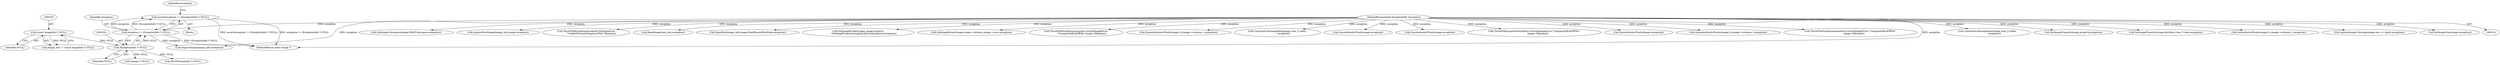 digraph "0_ImageMagick_5511ef530576ed18fd636baa3bb4eda3d667665d@API" {
"1000220" [label="(Call,assert(exception != (ExceptionInfo *) NULL))"];
"1000221" [label="(Call,exception != (ExceptionInfo *) NULL)"];
"1000143" [label="(MethodParameterIn,ExceptionInfo *exception)"];
"1000223" [label="(Call,(ExceptionInfo *) NULL)"];
"1000196" [label="(Call,(const ImageInfo *) NULL)"];
"1004500" [label="(Call,SetImageColorspace(image,GRAYColorspace,exception))"];
"1004548" [label="(Call,AcquireNextImage(image_info,image,exception))"];
"1000221" [label="(Call,exception != (ExceptionInfo *) NULL)"];
"1000143" [label="(MethodParameterIn,ExceptionInfo *exception)"];
"1002539" [label="(Call,ThrowFileException(exception,FileOpenError,\n              \"UnableToCreateTemporaryFile\",filename))"];
"1002604" [label="(Call,ReadImage(read_info,exception))"];
"1000239" [label="(Call,OpenBlob(image_info,image,ReadBinaryBlobMode,exception))"];
"1000229" [label="(Identifier,exception)"];
"1002629" [label="(Call,SetImageProperty(jpeg_image,property,\n                GetImageProperty(image,property,exception),exception))"];
"1002892" [label="(Call,SetImageExtent(image,image->columns,image->rows,exception))"];
"1002561" [label="(Call,ThrowFileException(exception,CorruptImageError,\n                \"UnexpectedEndOfFile\",image->filename))"];
"1004007" [label="(Call,QueueAuthenticPixels(image,0,y,image->columns,1,exception))"];
"1004677" [label="(MethodReturn,static Image *)"];
"1003747" [label="(Call,ConstrainColormapIndex(image,(size_t) index,\n                  exception))"];
"1000144" [label="(Block,)"];
"1000196" [label="(Call,(const ImageInfo *) NULL)"];
"1003955" [label="(Call,SyncAuthenticPixels(image,exception))"];
"1000234" [label="(Call,AcquireImage(image_info,exception))"];
"1003421" [label="(Call,SyncAuthenticPixels(image,exception))"];
"1000225" [label="(Identifier,NULL)"];
"1000220" [label="(Call,assert(exception != (ExceptionInfo *) NULL))"];
"1000198" [label="(Identifier,NULL)"];
"1004510" [label="(Call,ThrowFileException(exception,CorruptImageError,\"UnexpectedEndOfFile\",\n          image->filename))"];
"1004462" [label="(Call,SyncAuthenticPixels(image,exception))"];
"1003520" [label="(Call,QueueAuthenticPixels(image,0,y,image->columns,1,exception))"];
"1002263" [label="(Call,ThrowFileException(exception,CorruptImageError,\"UnexpectedEndOfFile\",\n          image->filename))"];
"1000194" [label="(Call,image_info != (const ImageInfo *) NULL)"];
"1000222" [label="(Identifier,exception)"];
"1000223" [label="(Call,(ExceptionInfo *) NULL)"];
"1004235" [label="(Call,ConstrainColormapIndex(image,(size_t) index,\n                    exception))"];
"1002632" [label="(Call,GetImageProperty(image,property,exception))"];
"1000254" [label="(Call,(Image *) NULL)"];
"1002135" [label="(Call,SetImageProperty(image,attribute,(char *) data,exception))"];
"1003330" [label="(Call,GetAuthenticPixels(image,0,y,image->columns,1,exception))"];
"1002939" [label="(Call,AcquireImageColormap(image,one << depth,exception))"];
"1004494" [label="(Call,SetImageGray(image,exception))"];
"1000278" [label="(Call,(DCMStreamInfo *) NULL)"];
"1000220" -> "1000144"  [label="AST: "];
"1000220" -> "1000221"  [label="CFG: "];
"1000221" -> "1000220"  [label="AST: "];
"1000229" -> "1000220"  [label="CFG: "];
"1000220" -> "1004677"  [label="DDG: exception != (ExceptionInfo *) NULL"];
"1000220" -> "1004677"  [label="DDG: assert(exception != (ExceptionInfo *) NULL)"];
"1000221" -> "1000220"  [label="DDG: exception"];
"1000221" -> "1000220"  [label="DDG: (ExceptionInfo *) NULL"];
"1000221" -> "1000223"  [label="CFG: "];
"1000222" -> "1000221"  [label="AST: "];
"1000223" -> "1000221"  [label="AST: "];
"1000221" -> "1004677"  [label="DDG: (ExceptionInfo *) NULL"];
"1000143" -> "1000221"  [label="DDG: exception"];
"1000223" -> "1000221"  [label="DDG: NULL"];
"1000221" -> "1000234"  [label="DDG: exception"];
"1000143" -> "1000141"  [label="AST: "];
"1000143" -> "1004677"  [label="DDG: exception"];
"1000143" -> "1000234"  [label="DDG: exception"];
"1000143" -> "1000239"  [label="DDG: exception"];
"1000143" -> "1002135"  [label="DDG: exception"];
"1000143" -> "1002263"  [label="DDG: exception"];
"1000143" -> "1002539"  [label="DDG: exception"];
"1000143" -> "1002561"  [label="DDG: exception"];
"1000143" -> "1002604"  [label="DDG: exception"];
"1000143" -> "1002632"  [label="DDG: exception"];
"1000143" -> "1002629"  [label="DDG: exception"];
"1000143" -> "1002892"  [label="DDG: exception"];
"1000143" -> "1002939"  [label="DDG: exception"];
"1000143" -> "1003330"  [label="DDG: exception"];
"1000143" -> "1003421"  [label="DDG: exception"];
"1000143" -> "1003520"  [label="DDG: exception"];
"1000143" -> "1003747"  [label="DDG: exception"];
"1000143" -> "1003955"  [label="DDG: exception"];
"1000143" -> "1004007"  [label="DDG: exception"];
"1000143" -> "1004235"  [label="DDG: exception"];
"1000143" -> "1004462"  [label="DDG: exception"];
"1000143" -> "1004494"  [label="DDG: exception"];
"1000143" -> "1004500"  [label="DDG: exception"];
"1000143" -> "1004510"  [label="DDG: exception"];
"1000143" -> "1004548"  [label="DDG: exception"];
"1000223" -> "1000225"  [label="CFG: "];
"1000224" -> "1000223"  [label="AST: "];
"1000225" -> "1000223"  [label="AST: "];
"1000196" -> "1000223"  [label="DDG: NULL"];
"1000223" -> "1000254"  [label="DDG: NULL"];
"1000223" -> "1000278"  [label="DDG: NULL"];
"1000196" -> "1000194"  [label="AST: "];
"1000196" -> "1000198"  [label="CFG: "];
"1000197" -> "1000196"  [label="AST: "];
"1000198" -> "1000196"  [label="AST: "];
"1000194" -> "1000196"  [label="CFG: "];
"1000196" -> "1000194"  [label="DDG: NULL"];
}
